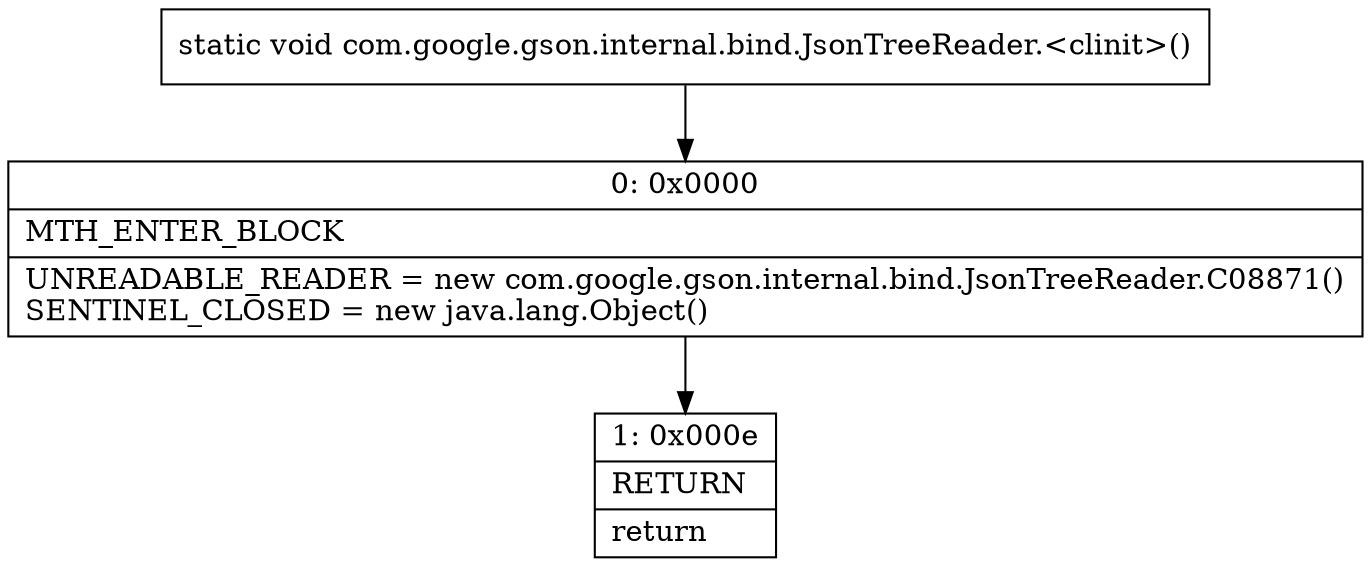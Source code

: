 digraph "CFG forcom.google.gson.internal.bind.JsonTreeReader.\<clinit\>()V" {
Node_0 [shape=record,label="{0\:\ 0x0000|MTH_ENTER_BLOCK\l|UNREADABLE_READER = new com.google.gson.internal.bind.JsonTreeReader.C08871()\lSENTINEL_CLOSED = new java.lang.Object()\l}"];
Node_1 [shape=record,label="{1\:\ 0x000e|RETURN\l|return\l}"];
MethodNode[shape=record,label="{static void com.google.gson.internal.bind.JsonTreeReader.\<clinit\>() }"];
MethodNode -> Node_0;
Node_0 -> Node_1;
}

